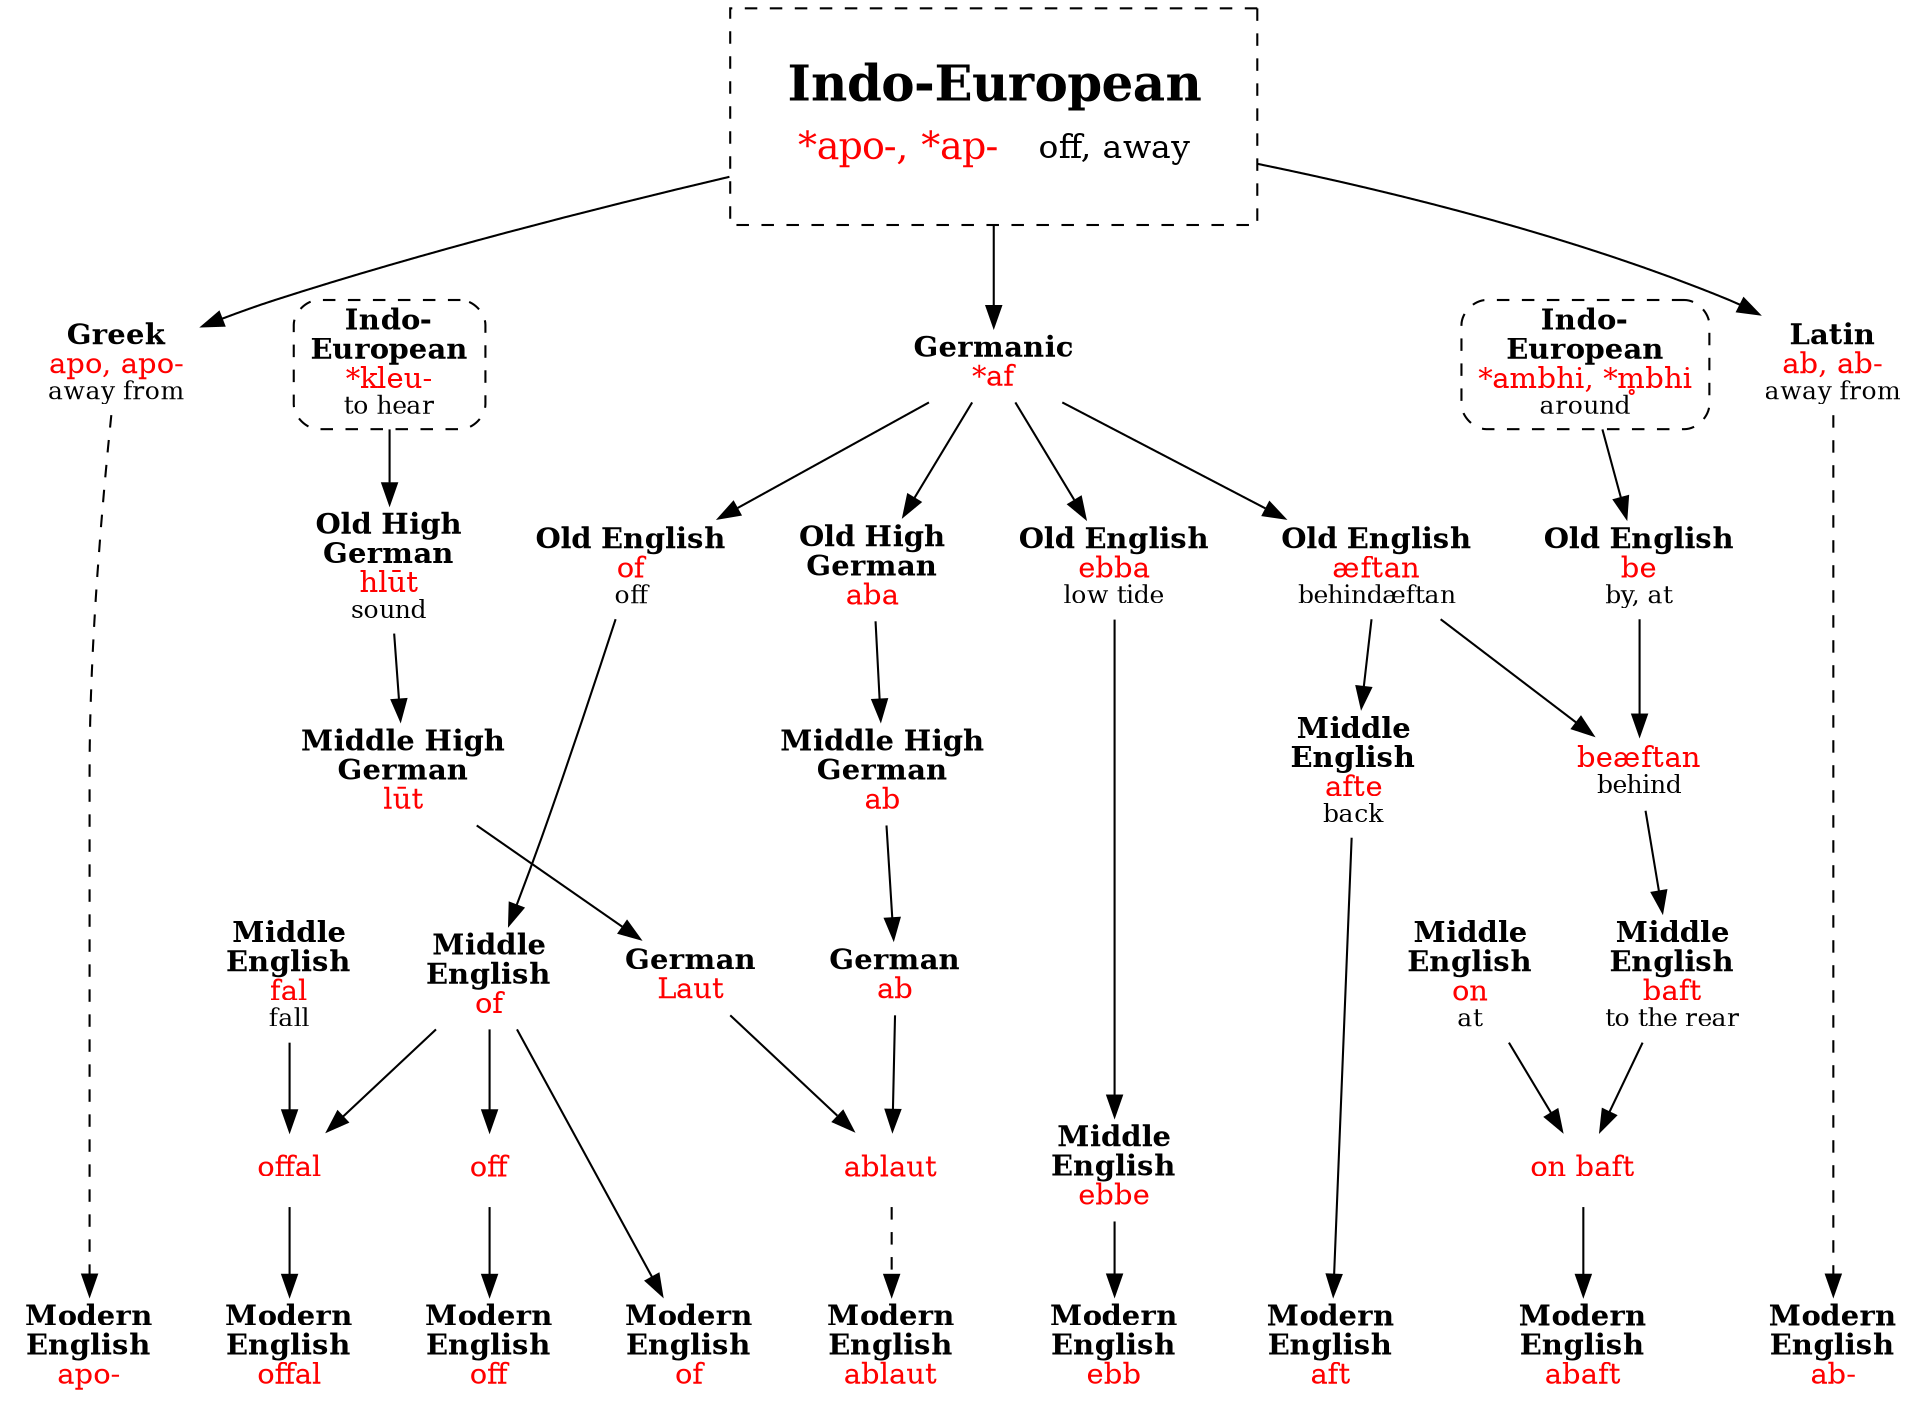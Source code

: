 strict digraph {
/* sources: AHD */
node [shape=none]

apoIE [label=<<table border="0"><tr><td colspan="2"><font point-size="24"><b>Indo-European</b></font></td></tr><tr><td><font point-size="18" color="red">*apo-, *ap-</font></td><td><font point-size="16">off, away</font></td></tr></table>> tooltip="Indo-European \"*apo-, *ap-\" off, away" shape=rect style=dashed peripheries=1 margin=.3 URL="apo-off0.svg"]

// of
afGmc [label=<<b>Germanic</b><br/><font color="red">*af</font>>]
ofOE [label=<<b>Old English</b><br/><font color="red">of</font><br/><font point-size="12">off</font>>]
ofME [label=<<b>Middle<br/>English</b><br/><font color="red">of</font>>]
of [label=<<b>Modern<br/>English</b><br/><font color="red">of</font>>]
apoIE -> afGmc -> ofOE -> ofME -> of

// off
offME [label=<<font color="red">off</font>>]
off [label=<<b>Modern<br/>English</b><br/><font color="red">off</font>>]
ofME -> offME -> off

// offal
falME [label=<<b>Middle<br/>English</b><br/><font color="red">fal</font><br/><font point-size="12">fall</font>>]
offalME [label=<<font color="red">offal</font>>]
offal [label=<<b>Modern<br/>English</b><br/><font color="red">offal</font>>]
{ ofME falME } -> offalME -> offal

// ebb
ebbaOE [label=<<b>Old English</b><br/><font color="red">ebba</font><br/><font point-size="12">low tide</font>>]
ebbeME [label=<<b>Middle<br/>English</b><br/><font color="red">ebbe</font>>]
ebb [label=<<b>Modern<br/>English</b><br/><font color="red">ebb</font>>]
afGmc -> ebbaOE -> ebbeME -> ebb

// ablaut
abaOHG [label=<<b>Old High<br/>German</b><br/><font color="red">aba</font>>]
abMHG [label=<<b>Middle High<br/>German</b><br/><font color="red">ab</font>>]
abGm [label=<<b>German</b><br/><font color="red">ab</font>>]
kleuIE [label=<<b>Indo-<br/>European</b><br/><font color="red">*kleu-</font><br/><font point-size="12">to hear</font>> shape=box style="dashed,rounded" URL="kleu-hear.svg"]
hlutOHG [label=<<b>Old High<br/>German</b><br/><font color="red">hlūt</font><br/><font point-size="12">sound</font>>]
lutMHG [label=<<b>Middle High<br/>German</b><br/><font color="red">lūt</font>>]
lautGm [label=<<b>German</b><br/><font color="red">Laut</font>>]
ablautGm [label=<<font color="red">ablaut</font>>]
ablaut [label=<<b>Modern<br/>English</b><br/><font color="red">ablaut</font>>]
afGmc -> abaOHG -> abMHG -> abGm
kleuIE -> hlutOHG -> lutMHG -> lautGm
{ abGm lautGm } -> ablautGm
ablautGm -> ablaut [style=dashed]

// aft
aeftanOE [label=<<b>Old English</b><br/><font color="red">æftan</font><br/><font point-size="12">behindæftan</font>>]
afteME [label=<<b>Middle<br/>English</b><br/><font color="red">afte</font><br/><font point-size="12">back</font>>]
aft [label=<<b>Modern<br/>English</b><br/><font color="red">aft</font>>]
afGmc -> aeftanOE -> afteME -> aft

// abaft
ambhiIE [label=<<b>Indo-<br/>European</b><br/><font color="red">*ambhi, *m̥bhi</font><br/><font point-size="12">around</font>> shape=box style="dashed,rounded" URL="ambhi-around.svg"]
beOE [label=<<b>Old English</b><br/><font color="red">be</font><br/><font point-size="12">by, at</font>>]
beaeftanOE [label=<<font color="red">beæftan</font><br/><font point-size="12">behind</font>>]
baftME [label=<<b>Middle<br/>English</b><br/><font color="red">baft</font><br/><font point-size="12">to the rear</font>>]
onME [label=<<b>Middle<br/>English</b><br/><font color="red">on</font><br/><font point-size="12">at</font>>]
onbaftME [label=<<font color="red">on baft</font>>]
abaft [label=<<b>Modern<br/>English</b><br/><font color="red">abaft</font>>]
ambhiIE -> beOE
{ beOE aeftanOE } -> beaeftanOE -> baftME
{ onME baftME } -> onbaftME -> abaft

// ab-
abL [label=<<b>Latin</b><br/><font color="red">ab, ab-</font><br/><font point-size="12">away from</font>>]
ab [label=<<b>Modern<br/>English</b><br/><font color="red">ab-</font>>]
apoIE -> abL
abL -> ab [style=dashed]

// apo-
apoG [label=<<b>Greek</b><br/><font color="red">apo, apo-</font><br/><font point-size="12">away from</font>>]
apo [label=<<b>Modern<br/>English</b><br/><font color="red">apo-</font>>]
apoIE -> apoG
apoG -> apo [style=dashed]

{ rank=sink of off offal ebb ablaut aft abaft ab apo }
{ rank=same kleuIE ambhiIE }
}